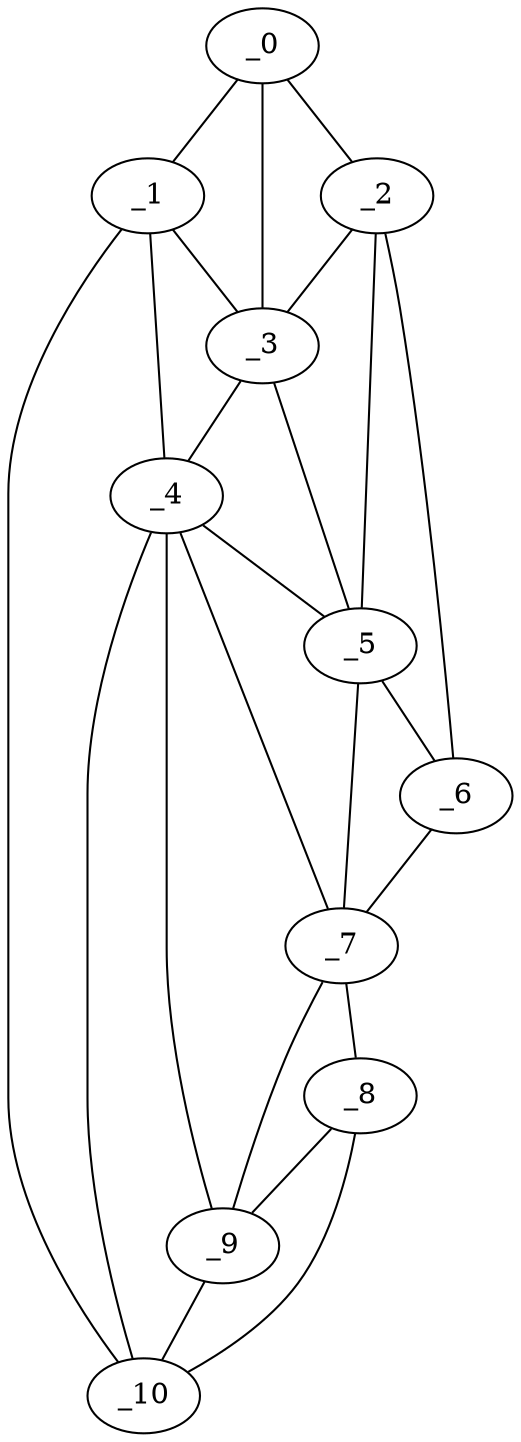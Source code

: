 graph "obj42__195.gxl" {
	_0	 [x=7,
		y=57];
	_1	 [x=9,
		y=65];
	_0 -- _1	 [valence=1];
	_2	 [x=13,
		y=51];
	_0 -- _2	 [valence=1];
	_3	 [x=21,
		y=53];
	_0 -- _3	 [valence=2];
	_1 -- _3	 [valence=2];
	_4	 [x=33,
		y=63];
	_1 -- _4	 [valence=2];
	_10	 [x=126,
		y=69];
	_1 -- _10	 [valence=1];
	_2 -- _3	 [valence=2];
	_5	 [x=41,
		y=48];
	_2 -- _5	 [valence=1];
	_6	 [x=50,
		y=39];
	_2 -- _6	 [valence=1];
	_3 -- _4	 [valence=1];
	_3 -- _5	 [valence=2];
	_4 -- _5	 [valence=2];
	_7	 [x=87,
		y=47];
	_4 -- _7	 [valence=2];
	_9	 [x=111,
		y=64];
	_4 -- _9	 [valence=1];
	_4 -- _10	 [valence=2];
	_5 -- _6	 [valence=2];
	_5 -- _7	 [valence=2];
	_6 -- _7	 [valence=1];
	_8	 [x=108,
		y=56];
	_7 -- _8	 [valence=1];
	_7 -- _9	 [valence=1];
	_8 -- _9	 [valence=2];
	_8 -- _10	 [valence=1];
	_9 -- _10	 [valence=2];
}
